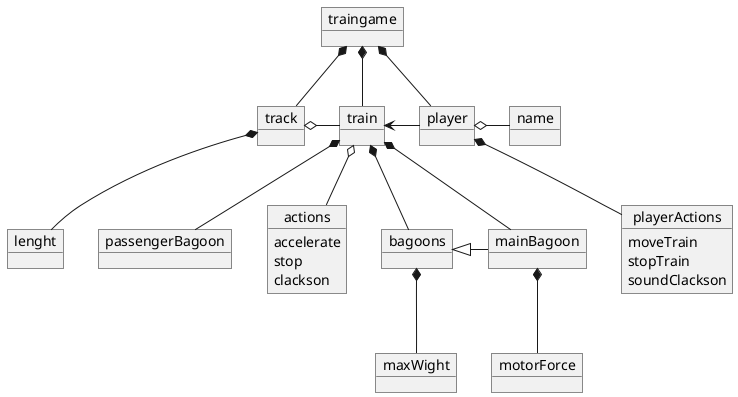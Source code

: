 @startuml traingame

object traingame
    object track
        object lenght
    object train
        object bagoons
            object maxWight
        object mainBagoon
            object motorForce
        object passengerBagoon
        object actions{
            accelerate
            stop
            clackson
        }
    object player
        object name
        object playerActions{
            moveTrain
            stopTrain
            soundClackson
        }

traingame *-- track
traingame *-- train
traingame *-- player

track *-- lenght
track o-right- train

train *-- bagoons
train *-- mainBagoon
train *-- passengerBagoon

bagoons *-- maxWight

mainBagoon *-- motorForce
mainBagoon -left-|> bagoons

train o-- actions
player *-- playerActions

player o-right- name
player -left-> train

@enduml